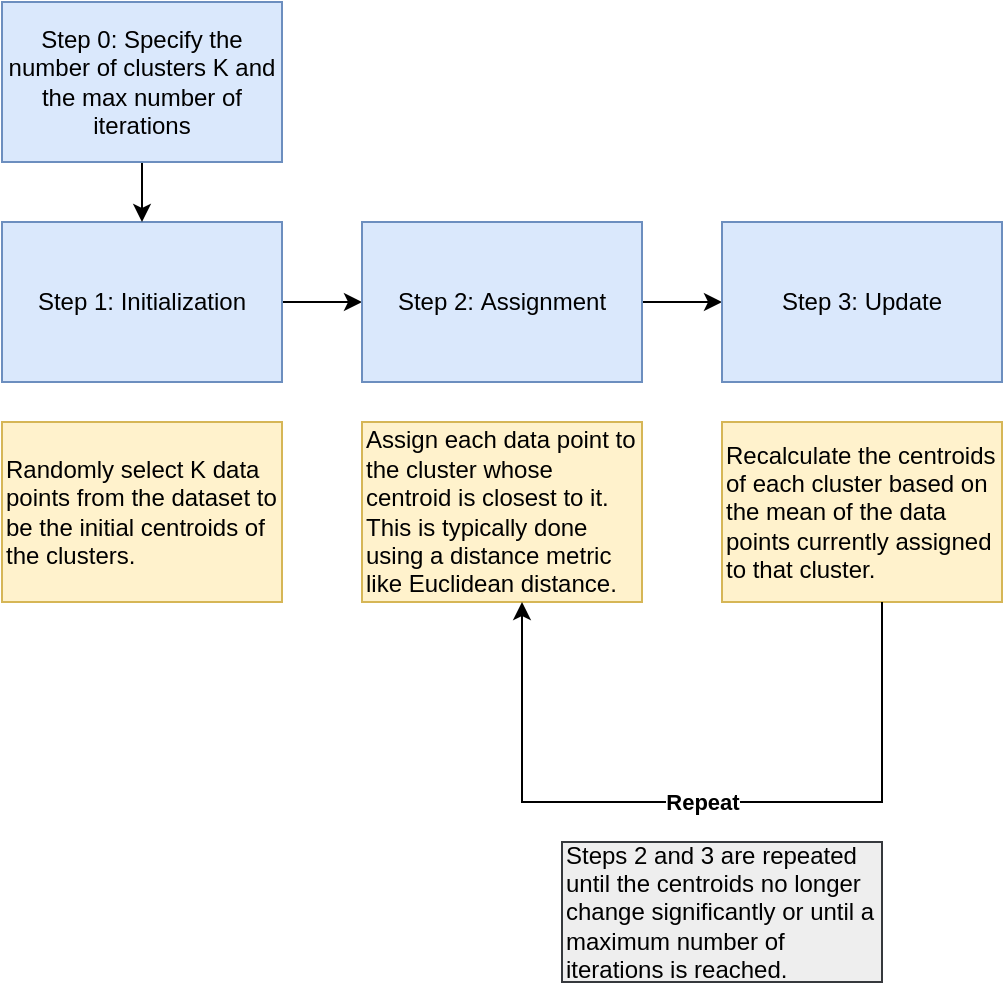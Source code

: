 <mxfile version="21.6.2" type="device">
  <diagram name="Page-1" id="cAtHJU6rXODrXcgIjBHh">
    <mxGraphModel dx="920" dy="579" grid="1" gridSize="10" guides="1" tooltips="1" connect="1" arrows="1" fold="1" page="1" pageScale="1" pageWidth="850" pageHeight="1100" math="0" shadow="0">
      <root>
        <mxCell id="0" />
        <mxCell id="1" parent="0" />
        <mxCell id="nQja2BUuHiamsgCxEYhC-6" value="" style="edgeStyle=orthogonalEdgeStyle;rounded=0;orthogonalLoop=1;jettySize=auto;html=1;" edge="1" parent="1" source="nQja2BUuHiamsgCxEYhC-3">
          <mxGeometry relative="1" as="geometry">
            <mxPoint x="220" y="230" as="targetPoint" />
          </mxGeometry>
        </mxCell>
        <mxCell id="nQja2BUuHiamsgCxEYhC-3" value="Step 1:&amp;nbsp;Initialization" style="rounded=0;whiteSpace=wrap;html=1;fillColor=#dae8fc;strokeColor=#6c8ebf;" vertex="1" parent="1">
          <mxGeometry x="40" y="190" width="140" height="80" as="geometry" />
        </mxCell>
        <mxCell id="nQja2BUuHiamsgCxEYhC-7" value="Randomly select K data points from the dataset to be the initial centroids of the clusters." style="text;html=1;strokeColor=#d6b656;fillColor=#fff2cc;align=left;verticalAlign=middle;whiteSpace=wrap;rounded=0;" vertex="1" parent="1">
          <mxGeometry x="40" y="290" width="140" height="90" as="geometry" />
        </mxCell>
        <mxCell id="nQja2BUuHiamsgCxEYhC-10" value="" style="edgeStyle=orthogonalEdgeStyle;rounded=0;orthogonalLoop=1;jettySize=auto;html=1;" edge="1" parent="1" source="nQja2BUuHiamsgCxEYhC-8" target="nQja2BUuHiamsgCxEYhC-9">
          <mxGeometry relative="1" as="geometry" />
        </mxCell>
        <mxCell id="nQja2BUuHiamsgCxEYhC-8" value="Step 2:&amp;nbsp;Assignment" style="rounded=0;whiteSpace=wrap;html=1;fillColor=#dae8fc;strokeColor=#6c8ebf;" vertex="1" parent="1">
          <mxGeometry x="220" y="190" width="140" height="80" as="geometry" />
        </mxCell>
        <mxCell id="nQja2BUuHiamsgCxEYhC-9" value="Step 3: Update" style="rounded=0;whiteSpace=wrap;html=1;fillColor=#dae8fc;strokeColor=#6c8ebf;" vertex="1" parent="1">
          <mxGeometry x="400" y="190" width="140" height="80" as="geometry" />
        </mxCell>
        <mxCell id="nQja2BUuHiamsgCxEYhC-11" value="Assign each data point to the cluster whose centroid is closest to it. This is typically done using a distance metric like Euclidean distance." style="text;html=1;strokeColor=#d6b656;fillColor=#fff2cc;align=left;verticalAlign=middle;whiteSpace=wrap;rounded=0;" vertex="1" parent="1">
          <mxGeometry x="220" y="290" width="140" height="90" as="geometry" />
        </mxCell>
        <mxCell id="nQja2BUuHiamsgCxEYhC-12" value="Recalculate the centroids of each cluster based on the mean of the data points currently assigned to that cluster." style="text;html=1;strokeColor=#d6b656;fillColor=#fff2cc;align=left;verticalAlign=middle;whiteSpace=wrap;rounded=0;" vertex="1" parent="1">
          <mxGeometry x="400" y="290" width="140" height="90" as="geometry" />
        </mxCell>
        <mxCell id="nQja2BUuHiamsgCxEYhC-15" value="" style="endArrow=classic;html=1;rounded=0;" edge="1" parent="1">
          <mxGeometry relative="1" as="geometry">
            <mxPoint x="480" y="380" as="sourcePoint" />
            <mxPoint x="300" y="380" as="targetPoint" />
            <Array as="points">
              <mxPoint x="480" y="480" />
              <mxPoint x="300" y="480" />
            </Array>
          </mxGeometry>
        </mxCell>
        <mxCell id="nQja2BUuHiamsgCxEYhC-16" value="Repeat" style="edgeLabel;resizable=0;html=1;align=center;verticalAlign=middle;fontStyle=1" connectable="0" vertex="1" parent="nQja2BUuHiamsgCxEYhC-15">
          <mxGeometry relative="1" as="geometry" />
        </mxCell>
        <mxCell id="nQja2BUuHiamsgCxEYhC-19" value="Steps 2 and 3 are repeated until the centroids no longer change significantly or until a maximum number of iterations is reached." style="text;html=1;strokeColor=#36393d;fillColor=#eeeeee;align=left;verticalAlign=middle;whiteSpace=wrap;rounded=0;" vertex="1" parent="1">
          <mxGeometry x="320" y="500" width="160" height="70" as="geometry" />
        </mxCell>
        <mxCell id="nQja2BUuHiamsgCxEYhC-22" value="" style="edgeStyle=orthogonalEdgeStyle;rounded=0;orthogonalLoop=1;jettySize=auto;html=1;" edge="1" parent="1" source="nQja2BUuHiamsgCxEYhC-21" target="nQja2BUuHiamsgCxEYhC-3">
          <mxGeometry relative="1" as="geometry" />
        </mxCell>
        <mxCell id="nQja2BUuHiamsgCxEYhC-21" value="Step 0: Specify the number of clusters K and the max number of iterations" style="rounded=0;whiteSpace=wrap;html=1;fillColor=#dae8fc;strokeColor=#6c8ebf;" vertex="1" parent="1">
          <mxGeometry x="40" y="80" width="140" height="80" as="geometry" />
        </mxCell>
      </root>
    </mxGraphModel>
  </diagram>
</mxfile>
